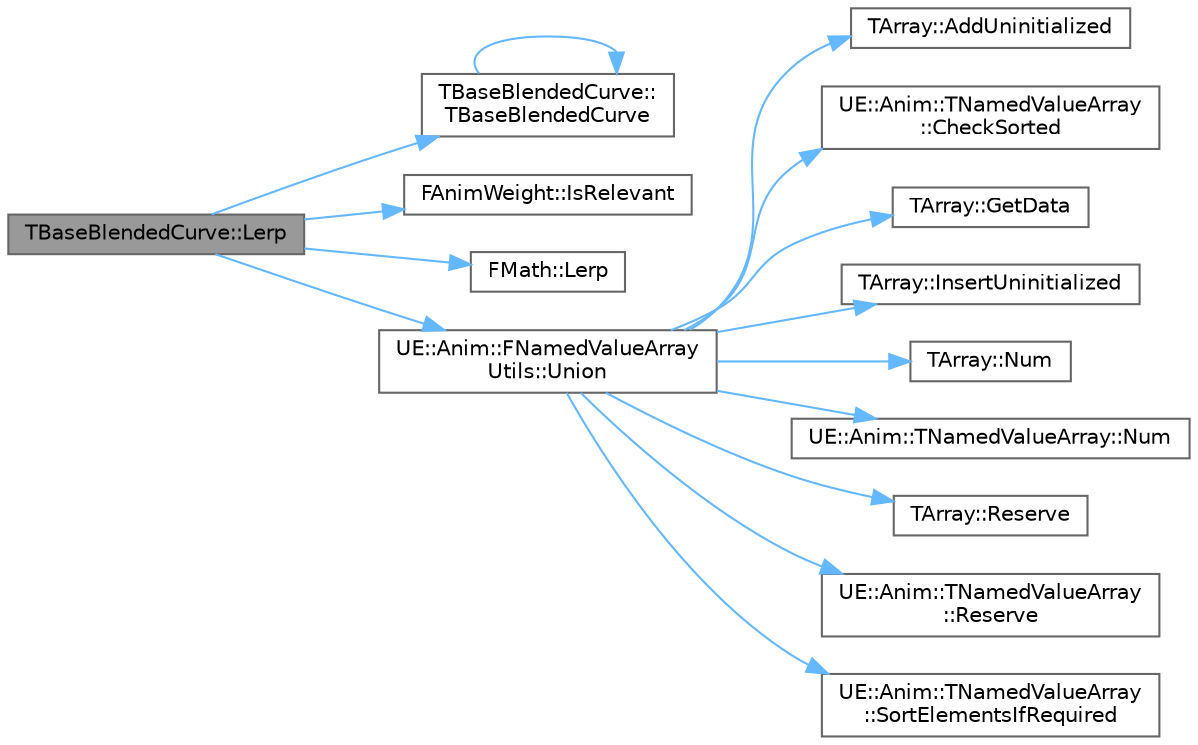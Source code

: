 digraph "TBaseBlendedCurve::Lerp"
{
 // INTERACTIVE_SVG=YES
 // LATEX_PDF_SIZE
  bgcolor="transparent";
  edge [fontname=Helvetica,fontsize=10,labelfontname=Helvetica,labelfontsize=10];
  node [fontname=Helvetica,fontsize=10,shape=box,height=0.2,width=0.4];
  rankdir="LR";
  Node1 [id="Node000001",label="TBaseBlendedCurve::Lerp",height=0.2,width=0.4,color="gray40", fillcolor="grey60", style="filled", fontcolor="black",tooltip="Blend (A, B) using Alpha."];
  Node1 -> Node2 [id="edge1_Node000001_Node000002",color="steelblue1",style="solid",tooltip=" "];
  Node2 [id="Node000002",label="TBaseBlendedCurve::\lTBaseBlendedCurve",height=0.2,width=0.4,color="grey40", fillcolor="white", style="filled",URL="$d1/dd3/structTBaseBlendedCurve.html#a129a14a67f6b7aee85525311ba578ca0",tooltip=" "];
  Node2 -> Node2 [id="edge2_Node000002_Node000002",color="steelblue1",style="solid",tooltip=" "];
  Node1 -> Node3 [id="edge3_Node000001_Node000003",color="steelblue1",style="solid",tooltip=" "];
  Node3 [id="Node000003",label="FAnimWeight::IsRelevant",height=0.2,width=0.4,color="grey40", fillcolor="white", style="filled",URL="$d5/d97/structFAnimWeight.html#a7c8ccdb35feb585145d67ba8077f080d",tooltip="Helper function to determine if a weight is relevant."];
  Node1 -> Node4 [id="edge4_Node000001_Node000004",color="steelblue1",style="solid",tooltip=" "];
  Node4 [id="Node000004",label="FMath::Lerp",height=0.2,width=0.4,color="grey40", fillcolor="white", style="filled",URL="$dc/d20/structFMath.html#a66fea1deeb3d78e748d87fcf1d4e1a3b",tooltip="Performs a linear interpolation between two values, Alpha ranges from 0-1."];
  Node1 -> Node5 [id="edge5_Node000001_Node000005",color="steelblue1",style="solid",tooltip=" "];
  Node5 [id="Node000005",label="UE::Anim::FNamedValueArray\lUtils::Union",height=0.2,width=0.4,color="grey40", fillcolor="white", style="filled",URL="$d9/df7/structUE_1_1Anim_1_1FNamedValueArrayUtils.html#a137ce769c93dc3b0bee3b3663b692f2e",tooltip=" "];
  Node5 -> Node6 [id="edge6_Node000005_Node000006",color="steelblue1",style="solid",tooltip=" "];
  Node6 [id="Node000006",label="TArray::AddUninitialized",height=0.2,width=0.4,color="grey40", fillcolor="white", style="filled",URL="$d4/d52/classTArray.html#a9d492bd65dc35e24fbbfd0e47b1b3c19",tooltip="Adds a given number of uninitialized elements into the array."];
  Node5 -> Node7 [id="edge7_Node000005_Node000007",color="steelblue1",style="solid",tooltip=" "];
  Node7 [id="Node000007",label="UE::Anim::TNamedValueArray\l::CheckSorted",height=0.2,width=0.4,color="grey40", fillcolor="white", style="filled",URL="$d3/d27/structUE_1_1Anim_1_1TNamedValueArray.html#a7d6d080c5e723532f25d80b5d2d78457",tooltip=" "];
  Node5 -> Node8 [id="edge8_Node000005_Node000008",color="steelblue1",style="solid",tooltip=" "];
  Node8 [id="Node000008",label="TArray::GetData",height=0.2,width=0.4,color="grey40", fillcolor="white", style="filled",URL="$d4/d52/classTArray.html#a5b7af561ae2c8731aca5c33c736fb4f2",tooltip="Helper function for returning a typed pointer to the first array entry."];
  Node5 -> Node9 [id="edge9_Node000005_Node000009",color="steelblue1",style="solid",tooltip=" "];
  Node9 [id="Node000009",label="TArray::InsertUninitialized",height=0.2,width=0.4,color="grey40", fillcolor="white", style="filled",URL="$d4/d52/classTArray.html#a9d7fb6ad6c8ae329f6883f0627107b75",tooltip="Inserts a given number of uninitialized elements into the array at given location."];
  Node5 -> Node10 [id="edge10_Node000005_Node000010",color="steelblue1",style="solid",tooltip=" "];
  Node10 [id="Node000010",label="TArray::Num",height=0.2,width=0.4,color="grey40", fillcolor="white", style="filled",URL="$d4/d52/classTArray.html#adcbf9ca48677a9c0c3830cd862dd40d8",tooltip="Returns number of elements in array."];
  Node5 -> Node11 [id="edge11_Node000005_Node000011",color="steelblue1",style="solid",tooltip=" "];
  Node11 [id="Node000011",label="UE::Anim::TNamedValueArray::Num",height=0.2,width=0.4,color="grey40", fillcolor="white", style="filled",URL="$d3/d27/structUE_1_1Anim_1_1TNamedValueArray.html#a11820f10e6753f8a476a1382fd90297b",tooltip=" "];
  Node5 -> Node12 [id="edge12_Node000005_Node000012",color="steelblue1",style="solid",tooltip=" "];
  Node12 [id="Node000012",label="TArray::Reserve",height=0.2,width=0.4,color="grey40", fillcolor="white", style="filled",URL="$d4/d52/classTArray.html#a9225b97632948348a65bb19ff212bc08",tooltip="Reserves memory such that the array can contain at least Number elements."];
  Node5 -> Node13 [id="edge13_Node000005_Node000013",color="steelblue1",style="solid",tooltip=" "];
  Node13 [id="Node000013",label="UE::Anim::TNamedValueArray\l::Reserve",height=0.2,width=0.4,color="grey40", fillcolor="white", style="filled",URL="$d3/d27/structUE_1_1Anim_1_1TNamedValueArray.html#a3d8ebfc45761798e7155b0b6781c52e1",tooltip="Reserves memory for InNumElements."];
  Node5 -> Node14 [id="edge14_Node000005_Node000014",color="steelblue1",style="solid",tooltip=" "];
  Node14 [id="Node000014",label="UE::Anim::TNamedValueArray\l::SortElementsIfRequired",height=0.2,width=0.4,color="grey40", fillcolor="white", style="filled",URL="$d3/d27/structUE_1_1Anim_1_1TNamedValueArray.html#a57a929da9061cffa1a60ecf1d8e05b28",tooltip=" "];
}
